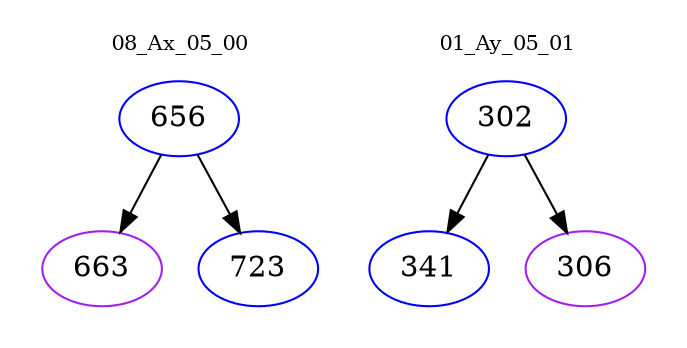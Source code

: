 digraph{
subgraph cluster_0 {
color = white
label = "08_Ax_05_00";
fontsize=10;
T0_656 [label="656", color="blue"]
T0_656 -> T0_663 [color="black"]
T0_663 [label="663", color="purple"]
T0_656 -> T0_723 [color="black"]
T0_723 [label="723", color="blue"]
}
subgraph cluster_1 {
color = white
label = "01_Ay_05_01";
fontsize=10;
T1_302 [label="302", color="blue"]
T1_302 -> T1_341 [color="black"]
T1_341 [label="341", color="blue"]
T1_302 -> T1_306 [color="black"]
T1_306 [label="306", color="purple"]
}
}
